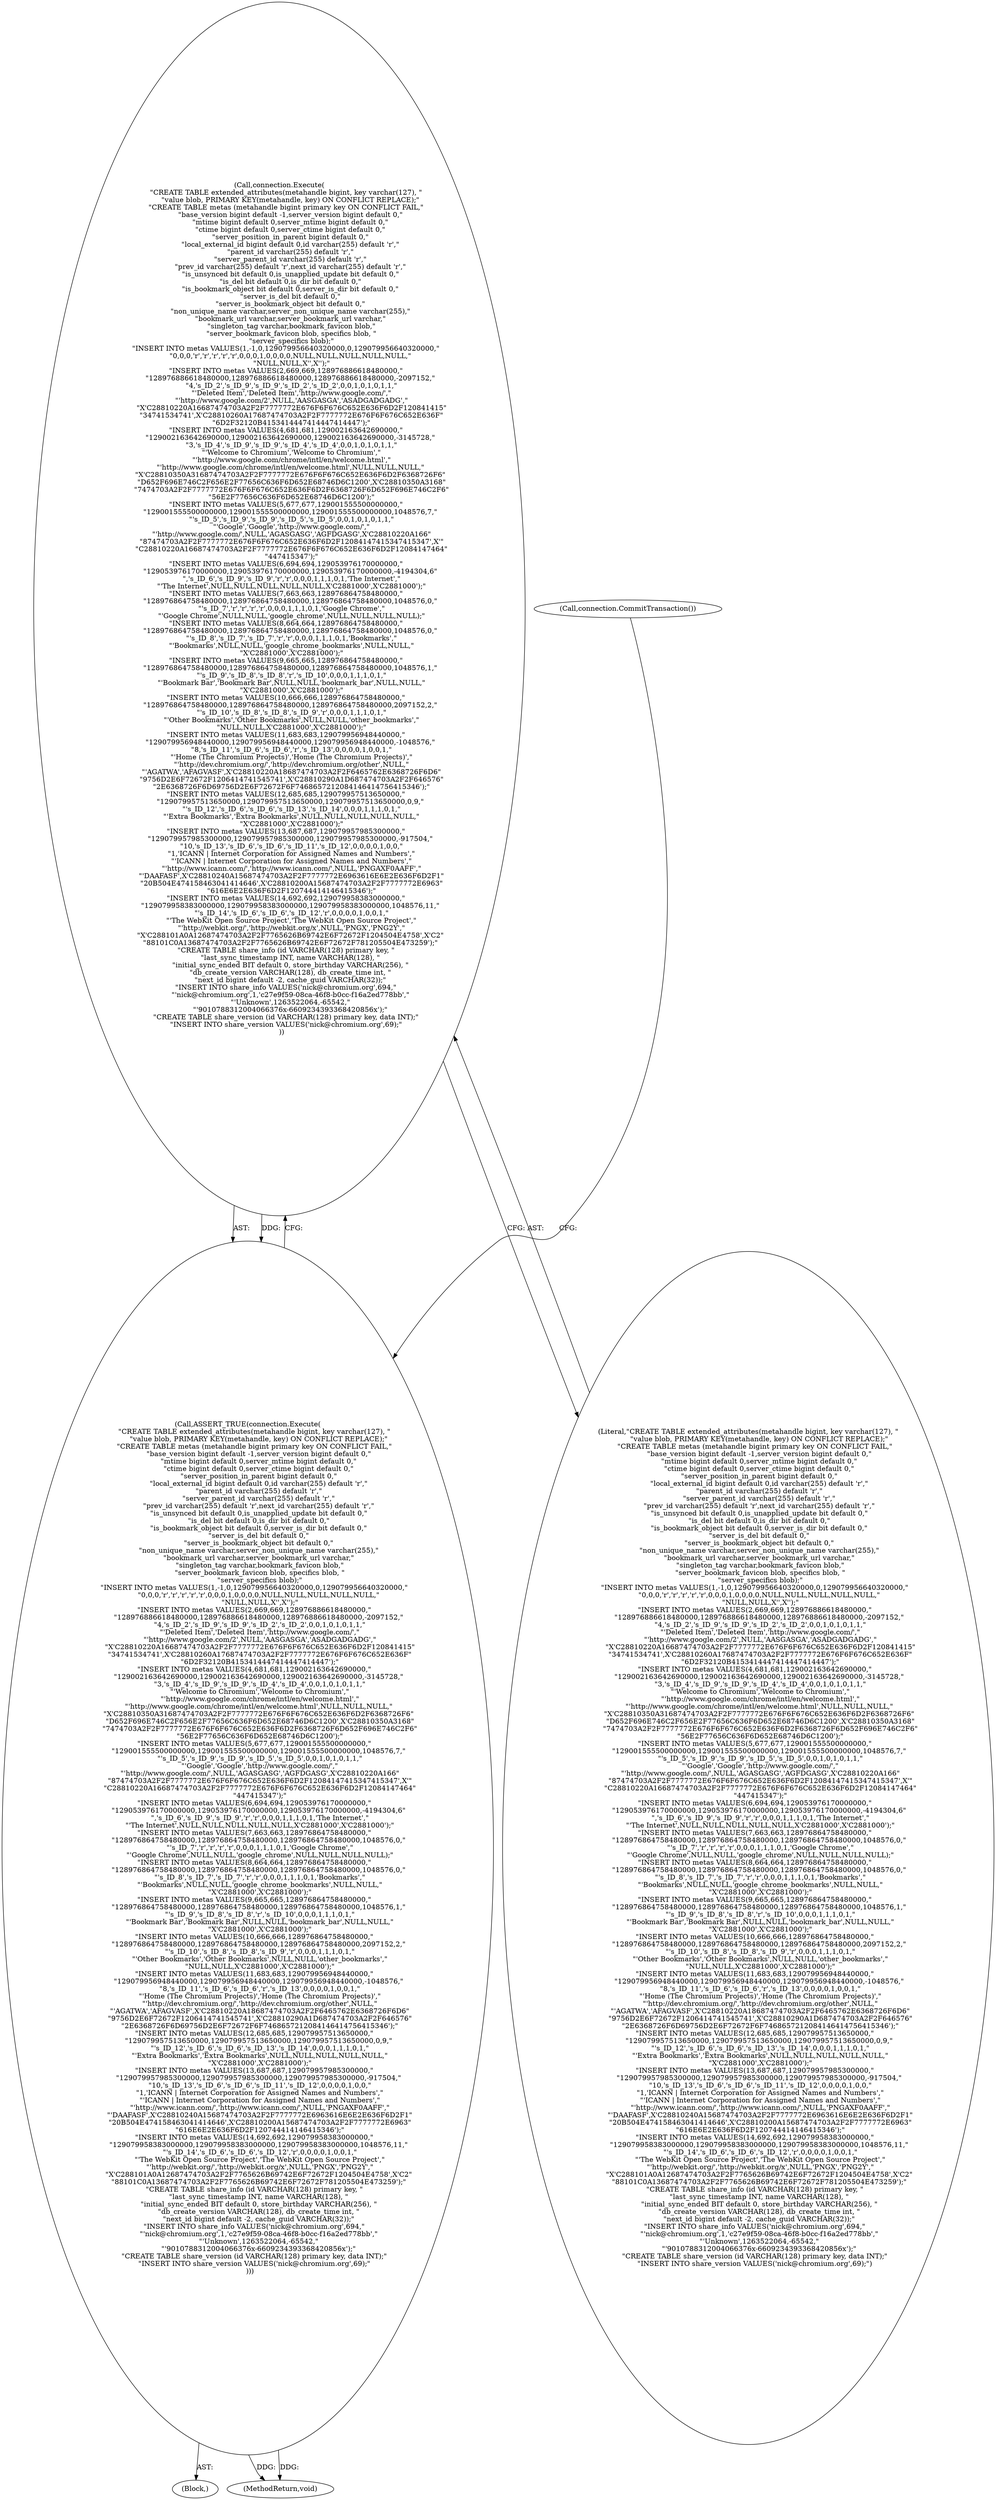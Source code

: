 digraph "0_Chrome_19190765882e272a6a2162c89acdb29110f7e3cf_32@API" {
"1000109" [label="(Call,connection.Execute(\n      \"CREATE TABLE extended_attributes(metahandle bigint, key varchar(127), \"\n          \"value blob, PRIMARY KEY(metahandle, key) ON CONFLICT REPLACE);\"\n      \"CREATE TABLE metas (metahandle bigint primary key ON CONFLICT FAIL,\"\n          \"base_version bigint default -1,server_version bigint default 0,\"\n          \"mtime bigint default 0,server_mtime bigint default 0,\"\n          \"ctime bigint default 0,server_ctime bigint default 0,\"\n          \"server_position_in_parent bigint default 0,\"\n          \"local_external_id bigint default 0,id varchar(255) default 'r',\"\n          \"parent_id varchar(255) default 'r',\"\n          \"server_parent_id varchar(255) default 'r',\"\n          \"prev_id varchar(255) default 'r',next_id varchar(255) default 'r',\"\n          \"is_unsynced bit default 0,is_unapplied_update bit default 0,\"\n          \"is_del bit default 0,is_dir bit default 0,\"\n          \"is_bookmark_object bit default 0,server_is_dir bit default 0,\"\n          \"server_is_del bit default 0,\"\n          \"server_is_bookmark_object bit default 0,\"\n          \"non_unique_name varchar,server_non_unique_name varchar(255),\"\n          \"bookmark_url varchar,server_bookmark_url varchar,\"\n           \"singleton_tag varchar,bookmark_favicon blob,\"\n           \"server_bookmark_favicon blob, specifics blob, \"\n           \"server_specifics blob);\"\n      \"INSERT INTO metas VALUES(1,-1,0,129079956640320000,0,129079956640320000,\"\n          \"0,0,0,'r','r','r','r','r',0,0,0,1,0,0,0,0,NULL,NULL,NULL,NULL,NULL,\"\n           \"NULL,NULL,X'',X'');\"\n      \"INSERT INTO metas VALUES(2,669,669,128976886618480000,\"\n          \"128976886618480000,128976886618480000,128976886618480000,-2097152,\"\n           \"4,'s_ID_2','s_ID_9','s_ID_9','s_ID_2','s_ID_2',0,0,1,0,1,0,1,1,\"\n           \"'Deleted Item','Deleted Item','http://www.google.com/',\"\n           \"'http://www.google.com/2',NULL,'AASGASGA','ASADGADGADG',\"\n           \"X'C28810220A16687474703A2F2F7777772E676F6F676C652E636F6D2F120841415\"\n           \"34741534741',X'C28810260A17687474703A2F2F7777772E676F6F676C652E636F\"\n           \"6D2F32120B4153414447414447414447');\"\n      \"INSERT INTO metas VALUES(4,681,681,129002163642690000,\"\n          \"129002163642690000,129002163642690000,129002163642690000,-3145728,\"\n           \"3,'s_ID_4','s_ID_9','s_ID_9','s_ID_4','s_ID_4',0,0,1,0,1,0,1,1,\"\n           \"'Welcome to Chromium','Welcome to Chromium',\"\n           \"'http://www.google.com/chrome/intl/en/welcome.html',\"\n          \"'http://www.google.com/chrome/intl/en/welcome.html',NULL,NULL,NULL,\"\n          \"X'C28810350A31687474703A2F2F7777772E676F6F676C652E636F6D2F6368726F6\"\n           \"D652F696E746C2F656E2F77656C636F6D652E68746D6C1200',X'C28810350A3168\"\n           \"7474703A2F2F7777772E676F6F676C652E636F6D2F6368726F6D652F696E746C2F6\"\n           \"56E2F77656C636F6D652E68746D6C1200');\"\n      \"INSERT INTO metas VALUES(5,677,677,129001555500000000,\"\n          \"129001555500000000,129001555500000000,129001555500000000,1048576,7,\"\n           \"'s_ID_5','s_ID_9','s_ID_9','s_ID_5','s_ID_5',0,0,1,0,1,0,1,1,\"\n           \"'Google','Google','http://www.google.com/',\"\n           \"'http://www.google.com/',NULL,'AGASGASG','AGFDGASG',X'C28810220A166\"\n           \"87474703A2F2F7777772E676F6F676C652E636F6D2F12084147415347415347',X'\"\n           \"C28810220A16687474703A2F2F7777772E676F6F676C652E636F6D2F12084147464\"\n           \"447415347');\"\n      \"INSERT INTO metas VALUES(6,694,694,129053976170000000,\"\n          \"129053976170000000,129053976170000000,129053976170000000,-4194304,6\"\n           \",'s_ID_6','s_ID_9','s_ID_9','r','r',0,0,0,1,1,1,0,1,'The Internet',\"\n           \"'The Internet',NULL,NULL,NULL,NULL,NULL,X'C2881000',X'C2881000');\"\n      \"INSERT INTO metas VALUES(7,663,663,128976864758480000,\"\n          \"128976864758480000,128976864758480000,128976864758480000,1048576,0,\"\n           \"'s_ID_7','r','r','r','r',0,0,0,1,1,1,0,1,'Google Chrome',\"\n           \"'Google Chrome',NULL,NULL,'google_chrome',NULL,NULL,NULL,NULL);\"\n      \"INSERT INTO metas VALUES(8,664,664,128976864758480000,\"\n          \"128976864758480000,128976864758480000,128976864758480000,1048576,0,\"\n           \"'s_ID_8','s_ID_7','s_ID_7','r','r',0,0,0,1,1,1,0,1,'Bookmarks',\"\n           \"'Bookmarks',NULL,NULL,'google_chrome_bookmarks',NULL,NULL,\"\n           \"X'C2881000',X'C2881000');\"\n      \"INSERT INTO metas VALUES(9,665,665,128976864758480000,\"\n          \"128976864758480000,128976864758480000,128976864758480000,1048576,1,\"\n           \"'s_ID_9','s_ID_8','s_ID_8','r','s_ID_10',0,0,0,1,1,1,0,1,\"\n           \"'Bookmark Bar','Bookmark Bar',NULL,NULL,'bookmark_bar',NULL,NULL,\"\n           \"X'C2881000',X'C2881000');\"\n      \"INSERT INTO metas VALUES(10,666,666,128976864758480000,\"\n          \"128976864758480000,128976864758480000,128976864758480000,2097152,2,\"\n           \"'s_ID_10','s_ID_8','s_ID_8','s_ID_9','r',0,0,0,1,1,1,0,1,\"\n           \"'Other Bookmarks','Other Bookmarks',NULL,NULL,'other_bookmarks',\"\n           \"NULL,NULL,X'C2881000',X'C2881000');\"\n      \"INSERT INTO metas VALUES(11,683,683,129079956948440000,\"\n          \"129079956948440000,129079956948440000,129079956948440000,-1048576,\"\n           \"8,'s_ID_11','s_ID_6','s_ID_6','r','s_ID_13',0,0,0,0,1,0,0,1,\"\n           \"'Home (The Chromium Projects)','Home (The Chromium Projects)',\"\n           \"'http://dev.chromium.org/','http://dev.chromium.org/other',NULL,\"\n           \"'AGATWA','AFAGVASF',X'C28810220A18687474703A2F2F6465762E6368726F6D6\"\n           \"9756D2E6F72672F1206414741545741',X'C28810290A1D687474703A2F2F646576\"\n           \"2E6368726F6D69756D2E6F72672F6F7468657212084146414756415346');\"\n      \"INSERT INTO metas VALUES(12,685,685,129079957513650000,\"\n          \"129079957513650000,129079957513650000,129079957513650000,0,9,\"\n           \"'s_ID_12','s_ID_6','s_ID_6','s_ID_13','s_ID_14',0,0,0,1,1,1,0,1,\"\n           \"'Extra Bookmarks','Extra Bookmarks',NULL,NULL,NULL,NULL,NULL,\"\n           \"X'C2881000',X'C2881000');\"\n      \"INSERT INTO metas VALUES(13,687,687,129079957985300000,\"\n          \"129079957985300000,129079957985300000,129079957985300000,-917504,\"\n           \"10,'s_ID_13','s_ID_6','s_ID_6','s_ID_11','s_ID_12',0,0,0,0,1,0,0,\"\n           \"1,'ICANN | Internet Corporation for Assigned Names and Numbers',\"\n           \"'ICANN | Internet Corporation for Assigned Names and Numbers',\"\n           \"'http://www.icann.com/','http://www.icann.com/',NULL,'PNGAXF0AAFF',\"\n           \"'DAAFASF',X'C28810240A15687474703A2F2F7777772E6963616E6E2E636F6D2F1\"\n           \"20B504E474158463041414646',X'C28810200A15687474703A2F2F7777772E6963\"\n           \"616E6E2E636F6D2F120744414146415346');\"\n      \"INSERT INTO metas VALUES(14,692,692,129079958383000000,\"\n          \"129079958383000000,129079958383000000,129079958383000000,1048576,11,\"\n           \"'s_ID_14','s_ID_6','s_ID_6','s_ID_12','r',0,0,0,0,1,0,0,1,\"\n           \"'The WebKit Open Source Project','The WebKit Open Source Project',\"\n           \"'http://webkit.org/','http://webkit.org/x',NULL,'PNGX','PNG2Y',\"\n          \"X'C288101A0A12687474703A2F2F7765626B69742E6F72672F1204504E4758',X'C2\"\n          \"88101C0A13687474703A2F2F7765626B69742E6F72672F781205504E473259');\"\n      \"CREATE TABLE share_info (id VARCHAR(128) primary key, \"\n          \"last_sync_timestamp INT, name VARCHAR(128), \"\n          \"initial_sync_ended BIT default 0, store_birthday VARCHAR(256), \"\n          \"db_create_version VARCHAR(128), db_create_time int, \"\n          \"next_id bigint default -2, cache_guid VARCHAR(32));\"\n      \"INSERT INTO share_info VALUES('nick@chromium.org',694,\"\n          \"'nick@chromium.org',1,'c27e9f59-08ca-46f8-b0cc-f16a2ed778bb',\"\n          \"'Unknown',1263522064,-65542,\"\n          \"'9010788312004066376x-6609234393368420856x');\"\n      \"CREATE TABLE share_version (id VARCHAR(128) primary key, data INT);\"\n      \"INSERT INTO share_version VALUES('nick@chromium.org',69);\"\n  ))"];
"1000108" [label="(Call,ASSERT_TRUE(connection.Execute(\n      \"CREATE TABLE extended_attributes(metahandle bigint, key varchar(127), \"\n          \"value blob, PRIMARY KEY(metahandle, key) ON CONFLICT REPLACE);\"\n      \"CREATE TABLE metas (metahandle bigint primary key ON CONFLICT FAIL,\"\n          \"base_version bigint default -1,server_version bigint default 0,\"\n          \"mtime bigint default 0,server_mtime bigint default 0,\"\n          \"ctime bigint default 0,server_ctime bigint default 0,\"\n          \"server_position_in_parent bigint default 0,\"\n          \"local_external_id bigint default 0,id varchar(255) default 'r',\"\n          \"parent_id varchar(255) default 'r',\"\n          \"server_parent_id varchar(255) default 'r',\"\n          \"prev_id varchar(255) default 'r',next_id varchar(255) default 'r',\"\n          \"is_unsynced bit default 0,is_unapplied_update bit default 0,\"\n          \"is_del bit default 0,is_dir bit default 0,\"\n          \"is_bookmark_object bit default 0,server_is_dir bit default 0,\"\n          \"server_is_del bit default 0,\"\n          \"server_is_bookmark_object bit default 0,\"\n          \"non_unique_name varchar,server_non_unique_name varchar(255),\"\n          \"bookmark_url varchar,server_bookmark_url varchar,\"\n           \"singleton_tag varchar,bookmark_favicon blob,\"\n           \"server_bookmark_favicon blob, specifics blob, \"\n           \"server_specifics blob);\"\n      \"INSERT INTO metas VALUES(1,-1,0,129079956640320000,0,129079956640320000,\"\n          \"0,0,0,'r','r','r','r','r',0,0,0,1,0,0,0,0,NULL,NULL,NULL,NULL,NULL,\"\n           \"NULL,NULL,X'',X'');\"\n      \"INSERT INTO metas VALUES(2,669,669,128976886618480000,\"\n          \"128976886618480000,128976886618480000,128976886618480000,-2097152,\"\n           \"4,'s_ID_2','s_ID_9','s_ID_9','s_ID_2','s_ID_2',0,0,1,0,1,0,1,1,\"\n           \"'Deleted Item','Deleted Item','http://www.google.com/',\"\n           \"'http://www.google.com/2',NULL,'AASGASGA','ASADGADGADG',\"\n           \"X'C28810220A16687474703A2F2F7777772E676F6F676C652E636F6D2F120841415\"\n           \"34741534741',X'C28810260A17687474703A2F2F7777772E676F6F676C652E636F\"\n           \"6D2F32120B4153414447414447414447');\"\n      \"INSERT INTO metas VALUES(4,681,681,129002163642690000,\"\n          \"129002163642690000,129002163642690000,129002163642690000,-3145728,\"\n           \"3,'s_ID_4','s_ID_9','s_ID_9','s_ID_4','s_ID_4',0,0,1,0,1,0,1,1,\"\n           \"'Welcome to Chromium','Welcome to Chromium',\"\n           \"'http://www.google.com/chrome/intl/en/welcome.html',\"\n          \"'http://www.google.com/chrome/intl/en/welcome.html',NULL,NULL,NULL,\"\n          \"X'C28810350A31687474703A2F2F7777772E676F6F676C652E636F6D2F6368726F6\"\n           \"D652F696E746C2F656E2F77656C636F6D652E68746D6C1200',X'C28810350A3168\"\n           \"7474703A2F2F7777772E676F6F676C652E636F6D2F6368726F6D652F696E746C2F6\"\n           \"56E2F77656C636F6D652E68746D6C1200');\"\n      \"INSERT INTO metas VALUES(5,677,677,129001555500000000,\"\n          \"129001555500000000,129001555500000000,129001555500000000,1048576,7,\"\n           \"'s_ID_5','s_ID_9','s_ID_9','s_ID_5','s_ID_5',0,0,1,0,1,0,1,1,\"\n           \"'Google','Google','http://www.google.com/',\"\n           \"'http://www.google.com/',NULL,'AGASGASG','AGFDGASG',X'C28810220A166\"\n           \"87474703A2F2F7777772E676F6F676C652E636F6D2F12084147415347415347',X'\"\n           \"C28810220A16687474703A2F2F7777772E676F6F676C652E636F6D2F12084147464\"\n           \"447415347');\"\n      \"INSERT INTO metas VALUES(6,694,694,129053976170000000,\"\n          \"129053976170000000,129053976170000000,129053976170000000,-4194304,6\"\n           \",'s_ID_6','s_ID_9','s_ID_9','r','r',0,0,0,1,1,1,0,1,'The Internet',\"\n           \"'The Internet',NULL,NULL,NULL,NULL,NULL,X'C2881000',X'C2881000');\"\n      \"INSERT INTO metas VALUES(7,663,663,128976864758480000,\"\n          \"128976864758480000,128976864758480000,128976864758480000,1048576,0,\"\n           \"'s_ID_7','r','r','r','r',0,0,0,1,1,1,0,1,'Google Chrome',\"\n           \"'Google Chrome',NULL,NULL,'google_chrome',NULL,NULL,NULL,NULL);\"\n      \"INSERT INTO metas VALUES(8,664,664,128976864758480000,\"\n          \"128976864758480000,128976864758480000,128976864758480000,1048576,0,\"\n           \"'s_ID_8','s_ID_7','s_ID_7','r','r',0,0,0,1,1,1,0,1,'Bookmarks',\"\n           \"'Bookmarks',NULL,NULL,'google_chrome_bookmarks',NULL,NULL,\"\n           \"X'C2881000',X'C2881000');\"\n      \"INSERT INTO metas VALUES(9,665,665,128976864758480000,\"\n          \"128976864758480000,128976864758480000,128976864758480000,1048576,1,\"\n           \"'s_ID_9','s_ID_8','s_ID_8','r','s_ID_10',0,0,0,1,1,1,0,1,\"\n           \"'Bookmark Bar','Bookmark Bar',NULL,NULL,'bookmark_bar',NULL,NULL,\"\n           \"X'C2881000',X'C2881000');\"\n      \"INSERT INTO metas VALUES(10,666,666,128976864758480000,\"\n          \"128976864758480000,128976864758480000,128976864758480000,2097152,2,\"\n           \"'s_ID_10','s_ID_8','s_ID_8','s_ID_9','r',0,0,0,1,1,1,0,1,\"\n           \"'Other Bookmarks','Other Bookmarks',NULL,NULL,'other_bookmarks',\"\n           \"NULL,NULL,X'C2881000',X'C2881000');\"\n      \"INSERT INTO metas VALUES(11,683,683,129079956948440000,\"\n          \"129079956948440000,129079956948440000,129079956948440000,-1048576,\"\n           \"8,'s_ID_11','s_ID_6','s_ID_6','r','s_ID_13',0,0,0,0,1,0,0,1,\"\n           \"'Home (The Chromium Projects)','Home (The Chromium Projects)',\"\n           \"'http://dev.chromium.org/','http://dev.chromium.org/other',NULL,\"\n           \"'AGATWA','AFAGVASF',X'C28810220A18687474703A2F2F6465762E6368726F6D6\"\n           \"9756D2E6F72672F1206414741545741',X'C28810290A1D687474703A2F2F646576\"\n           \"2E6368726F6D69756D2E6F72672F6F7468657212084146414756415346');\"\n      \"INSERT INTO metas VALUES(12,685,685,129079957513650000,\"\n          \"129079957513650000,129079957513650000,129079957513650000,0,9,\"\n           \"'s_ID_12','s_ID_6','s_ID_6','s_ID_13','s_ID_14',0,0,0,1,1,1,0,1,\"\n           \"'Extra Bookmarks','Extra Bookmarks',NULL,NULL,NULL,NULL,NULL,\"\n           \"X'C2881000',X'C2881000');\"\n      \"INSERT INTO metas VALUES(13,687,687,129079957985300000,\"\n          \"129079957985300000,129079957985300000,129079957985300000,-917504,\"\n           \"10,'s_ID_13','s_ID_6','s_ID_6','s_ID_11','s_ID_12',0,0,0,0,1,0,0,\"\n           \"1,'ICANN | Internet Corporation for Assigned Names and Numbers',\"\n           \"'ICANN | Internet Corporation for Assigned Names and Numbers',\"\n           \"'http://www.icann.com/','http://www.icann.com/',NULL,'PNGAXF0AAFF',\"\n           \"'DAAFASF',X'C28810240A15687474703A2F2F7777772E6963616E6E2E636F6D2F1\"\n           \"20B504E474158463041414646',X'C28810200A15687474703A2F2F7777772E6963\"\n           \"616E6E2E636F6D2F120744414146415346');\"\n      \"INSERT INTO metas VALUES(14,692,692,129079958383000000,\"\n          \"129079958383000000,129079958383000000,129079958383000000,1048576,11,\"\n           \"'s_ID_14','s_ID_6','s_ID_6','s_ID_12','r',0,0,0,0,1,0,0,1,\"\n           \"'The WebKit Open Source Project','The WebKit Open Source Project',\"\n           \"'http://webkit.org/','http://webkit.org/x',NULL,'PNGX','PNG2Y',\"\n          \"X'C288101A0A12687474703A2F2F7765626B69742E6F72672F1204504E4758',X'C2\"\n          \"88101C0A13687474703A2F2F7765626B69742E6F72672F781205504E473259');\"\n      \"CREATE TABLE share_info (id VARCHAR(128) primary key, \"\n          \"last_sync_timestamp INT, name VARCHAR(128), \"\n          \"initial_sync_ended BIT default 0, store_birthday VARCHAR(256), \"\n          \"db_create_version VARCHAR(128), db_create_time int, \"\n          \"next_id bigint default -2, cache_guid VARCHAR(32));\"\n      \"INSERT INTO share_info VALUES('nick@chromium.org',694,\"\n          \"'nick@chromium.org',1,'c27e9f59-08ca-46f8-b0cc-f16a2ed778bb',\"\n          \"'Unknown',1263522064,-65542,\"\n          \"'9010788312004066376x-6609234393368420856x');\"\n      \"CREATE TABLE share_version (id VARCHAR(128) primary key, data INT);\"\n      \"INSERT INTO share_version VALUES('nick@chromium.org',69);\"\n  )))"];
"1000108" [label="(Call,ASSERT_TRUE(connection.Execute(\n      \"CREATE TABLE extended_attributes(metahandle bigint, key varchar(127), \"\n          \"value blob, PRIMARY KEY(metahandle, key) ON CONFLICT REPLACE);\"\n      \"CREATE TABLE metas (metahandle bigint primary key ON CONFLICT FAIL,\"\n          \"base_version bigint default -1,server_version bigint default 0,\"\n          \"mtime bigint default 0,server_mtime bigint default 0,\"\n          \"ctime bigint default 0,server_ctime bigint default 0,\"\n          \"server_position_in_parent bigint default 0,\"\n          \"local_external_id bigint default 0,id varchar(255) default 'r',\"\n          \"parent_id varchar(255) default 'r',\"\n          \"server_parent_id varchar(255) default 'r',\"\n          \"prev_id varchar(255) default 'r',next_id varchar(255) default 'r',\"\n          \"is_unsynced bit default 0,is_unapplied_update bit default 0,\"\n          \"is_del bit default 0,is_dir bit default 0,\"\n          \"is_bookmark_object bit default 0,server_is_dir bit default 0,\"\n          \"server_is_del bit default 0,\"\n          \"server_is_bookmark_object bit default 0,\"\n          \"non_unique_name varchar,server_non_unique_name varchar(255),\"\n          \"bookmark_url varchar,server_bookmark_url varchar,\"\n           \"singleton_tag varchar,bookmark_favicon blob,\"\n           \"server_bookmark_favicon blob, specifics blob, \"\n           \"server_specifics blob);\"\n      \"INSERT INTO metas VALUES(1,-1,0,129079956640320000,0,129079956640320000,\"\n          \"0,0,0,'r','r','r','r','r',0,0,0,1,0,0,0,0,NULL,NULL,NULL,NULL,NULL,\"\n           \"NULL,NULL,X'',X'');\"\n      \"INSERT INTO metas VALUES(2,669,669,128976886618480000,\"\n          \"128976886618480000,128976886618480000,128976886618480000,-2097152,\"\n           \"4,'s_ID_2','s_ID_9','s_ID_9','s_ID_2','s_ID_2',0,0,1,0,1,0,1,1,\"\n           \"'Deleted Item','Deleted Item','http://www.google.com/',\"\n           \"'http://www.google.com/2',NULL,'AASGASGA','ASADGADGADG',\"\n           \"X'C28810220A16687474703A2F2F7777772E676F6F676C652E636F6D2F120841415\"\n           \"34741534741',X'C28810260A17687474703A2F2F7777772E676F6F676C652E636F\"\n           \"6D2F32120B4153414447414447414447');\"\n      \"INSERT INTO metas VALUES(4,681,681,129002163642690000,\"\n          \"129002163642690000,129002163642690000,129002163642690000,-3145728,\"\n           \"3,'s_ID_4','s_ID_9','s_ID_9','s_ID_4','s_ID_4',0,0,1,0,1,0,1,1,\"\n           \"'Welcome to Chromium','Welcome to Chromium',\"\n           \"'http://www.google.com/chrome/intl/en/welcome.html',\"\n          \"'http://www.google.com/chrome/intl/en/welcome.html',NULL,NULL,NULL,\"\n          \"X'C28810350A31687474703A2F2F7777772E676F6F676C652E636F6D2F6368726F6\"\n           \"D652F696E746C2F656E2F77656C636F6D652E68746D6C1200',X'C28810350A3168\"\n           \"7474703A2F2F7777772E676F6F676C652E636F6D2F6368726F6D652F696E746C2F6\"\n           \"56E2F77656C636F6D652E68746D6C1200');\"\n      \"INSERT INTO metas VALUES(5,677,677,129001555500000000,\"\n          \"129001555500000000,129001555500000000,129001555500000000,1048576,7,\"\n           \"'s_ID_5','s_ID_9','s_ID_9','s_ID_5','s_ID_5',0,0,1,0,1,0,1,1,\"\n           \"'Google','Google','http://www.google.com/',\"\n           \"'http://www.google.com/',NULL,'AGASGASG','AGFDGASG',X'C28810220A166\"\n           \"87474703A2F2F7777772E676F6F676C652E636F6D2F12084147415347415347',X'\"\n           \"C28810220A16687474703A2F2F7777772E676F6F676C652E636F6D2F12084147464\"\n           \"447415347');\"\n      \"INSERT INTO metas VALUES(6,694,694,129053976170000000,\"\n          \"129053976170000000,129053976170000000,129053976170000000,-4194304,6\"\n           \",'s_ID_6','s_ID_9','s_ID_9','r','r',0,0,0,1,1,1,0,1,'The Internet',\"\n           \"'The Internet',NULL,NULL,NULL,NULL,NULL,X'C2881000',X'C2881000');\"\n      \"INSERT INTO metas VALUES(7,663,663,128976864758480000,\"\n          \"128976864758480000,128976864758480000,128976864758480000,1048576,0,\"\n           \"'s_ID_7','r','r','r','r',0,0,0,1,1,1,0,1,'Google Chrome',\"\n           \"'Google Chrome',NULL,NULL,'google_chrome',NULL,NULL,NULL,NULL);\"\n      \"INSERT INTO metas VALUES(8,664,664,128976864758480000,\"\n          \"128976864758480000,128976864758480000,128976864758480000,1048576,0,\"\n           \"'s_ID_8','s_ID_7','s_ID_7','r','r',0,0,0,1,1,1,0,1,'Bookmarks',\"\n           \"'Bookmarks',NULL,NULL,'google_chrome_bookmarks',NULL,NULL,\"\n           \"X'C2881000',X'C2881000');\"\n      \"INSERT INTO metas VALUES(9,665,665,128976864758480000,\"\n          \"128976864758480000,128976864758480000,128976864758480000,1048576,1,\"\n           \"'s_ID_9','s_ID_8','s_ID_8','r','s_ID_10',0,0,0,1,1,1,0,1,\"\n           \"'Bookmark Bar','Bookmark Bar',NULL,NULL,'bookmark_bar',NULL,NULL,\"\n           \"X'C2881000',X'C2881000');\"\n      \"INSERT INTO metas VALUES(10,666,666,128976864758480000,\"\n          \"128976864758480000,128976864758480000,128976864758480000,2097152,2,\"\n           \"'s_ID_10','s_ID_8','s_ID_8','s_ID_9','r',0,0,0,1,1,1,0,1,\"\n           \"'Other Bookmarks','Other Bookmarks',NULL,NULL,'other_bookmarks',\"\n           \"NULL,NULL,X'C2881000',X'C2881000');\"\n      \"INSERT INTO metas VALUES(11,683,683,129079956948440000,\"\n          \"129079956948440000,129079956948440000,129079956948440000,-1048576,\"\n           \"8,'s_ID_11','s_ID_6','s_ID_6','r','s_ID_13',0,0,0,0,1,0,0,1,\"\n           \"'Home (The Chromium Projects)','Home (The Chromium Projects)',\"\n           \"'http://dev.chromium.org/','http://dev.chromium.org/other',NULL,\"\n           \"'AGATWA','AFAGVASF',X'C28810220A18687474703A2F2F6465762E6368726F6D6\"\n           \"9756D2E6F72672F1206414741545741',X'C28810290A1D687474703A2F2F646576\"\n           \"2E6368726F6D69756D2E6F72672F6F7468657212084146414756415346');\"\n      \"INSERT INTO metas VALUES(12,685,685,129079957513650000,\"\n          \"129079957513650000,129079957513650000,129079957513650000,0,9,\"\n           \"'s_ID_12','s_ID_6','s_ID_6','s_ID_13','s_ID_14',0,0,0,1,1,1,0,1,\"\n           \"'Extra Bookmarks','Extra Bookmarks',NULL,NULL,NULL,NULL,NULL,\"\n           \"X'C2881000',X'C2881000');\"\n      \"INSERT INTO metas VALUES(13,687,687,129079957985300000,\"\n          \"129079957985300000,129079957985300000,129079957985300000,-917504,\"\n           \"10,'s_ID_13','s_ID_6','s_ID_6','s_ID_11','s_ID_12',0,0,0,0,1,0,0,\"\n           \"1,'ICANN | Internet Corporation for Assigned Names and Numbers',\"\n           \"'ICANN | Internet Corporation for Assigned Names and Numbers',\"\n           \"'http://www.icann.com/','http://www.icann.com/',NULL,'PNGAXF0AAFF',\"\n           \"'DAAFASF',X'C28810240A15687474703A2F2F7777772E6963616E6E2E636F6D2F1\"\n           \"20B504E474158463041414646',X'C28810200A15687474703A2F2F7777772E6963\"\n           \"616E6E2E636F6D2F120744414146415346');\"\n      \"INSERT INTO metas VALUES(14,692,692,129079958383000000,\"\n          \"129079958383000000,129079958383000000,129079958383000000,1048576,11,\"\n           \"'s_ID_14','s_ID_6','s_ID_6','s_ID_12','r',0,0,0,0,1,0,0,1,\"\n           \"'The WebKit Open Source Project','The WebKit Open Source Project',\"\n           \"'http://webkit.org/','http://webkit.org/x',NULL,'PNGX','PNG2Y',\"\n          \"X'C288101A0A12687474703A2F2F7765626B69742E6F72672F1204504E4758',X'C2\"\n          \"88101C0A13687474703A2F2F7765626B69742E6F72672F781205504E473259');\"\n      \"CREATE TABLE share_info (id VARCHAR(128) primary key, \"\n          \"last_sync_timestamp INT, name VARCHAR(128), \"\n          \"initial_sync_ended BIT default 0, store_birthday VARCHAR(256), \"\n          \"db_create_version VARCHAR(128), db_create_time int, \"\n          \"next_id bigint default -2, cache_guid VARCHAR(32));\"\n      \"INSERT INTO share_info VALUES('nick@chromium.org',694,\"\n          \"'nick@chromium.org',1,'c27e9f59-08ca-46f8-b0cc-f16a2ed778bb',\"\n          \"'Unknown',1263522064,-65542,\"\n          \"'9010788312004066376x-6609234393368420856x');\"\n      \"CREATE TABLE share_version (id VARCHAR(128) primary key, data INT);\"\n      \"INSERT INTO share_version VALUES('nick@chromium.org',69);\"\n  )))"];
"1000112" [label="(Call,connection.CommitTransaction())"];
"1000101" [label="(Block,)"];
"1000110" [label="(Literal,\"CREATE TABLE extended_attributes(metahandle bigint, key varchar(127), \"\n          \"value blob, PRIMARY KEY(metahandle, key) ON CONFLICT REPLACE);\"\n      \"CREATE TABLE metas (metahandle bigint primary key ON CONFLICT FAIL,\"\n          \"base_version bigint default -1,server_version bigint default 0,\"\n          \"mtime bigint default 0,server_mtime bigint default 0,\"\n          \"ctime bigint default 0,server_ctime bigint default 0,\"\n          \"server_position_in_parent bigint default 0,\"\n          \"local_external_id bigint default 0,id varchar(255) default 'r',\"\n          \"parent_id varchar(255) default 'r',\"\n          \"server_parent_id varchar(255) default 'r',\"\n          \"prev_id varchar(255) default 'r',next_id varchar(255) default 'r',\"\n          \"is_unsynced bit default 0,is_unapplied_update bit default 0,\"\n          \"is_del bit default 0,is_dir bit default 0,\"\n          \"is_bookmark_object bit default 0,server_is_dir bit default 0,\"\n          \"server_is_del bit default 0,\"\n          \"server_is_bookmark_object bit default 0,\"\n          \"non_unique_name varchar,server_non_unique_name varchar(255),\"\n          \"bookmark_url varchar,server_bookmark_url varchar,\"\n           \"singleton_tag varchar,bookmark_favicon blob,\"\n           \"server_bookmark_favicon blob, specifics blob, \"\n           \"server_specifics blob);\"\n      \"INSERT INTO metas VALUES(1,-1,0,129079956640320000,0,129079956640320000,\"\n          \"0,0,0,'r','r','r','r','r',0,0,0,1,0,0,0,0,NULL,NULL,NULL,NULL,NULL,\"\n           \"NULL,NULL,X'',X'');\"\n      \"INSERT INTO metas VALUES(2,669,669,128976886618480000,\"\n          \"128976886618480000,128976886618480000,128976886618480000,-2097152,\"\n           \"4,'s_ID_2','s_ID_9','s_ID_9','s_ID_2','s_ID_2',0,0,1,0,1,0,1,1,\"\n           \"'Deleted Item','Deleted Item','http://www.google.com/',\"\n           \"'http://www.google.com/2',NULL,'AASGASGA','ASADGADGADG',\"\n           \"X'C28810220A16687474703A2F2F7777772E676F6F676C652E636F6D2F120841415\"\n           \"34741534741',X'C28810260A17687474703A2F2F7777772E676F6F676C652E636F\"\n           \"6D2F32120B4153414447414447414447');\"\n      \"INSERT INTO metas VALUES(4,681,681,129002163642690000,\"\n          \"129002163642690000,129002163642690000,129002163642690000,-3145728,\"\n           \"3,'s_ID_4','s_ID_9','s_ID_9','s_ID_4','s_ID_4',0,0,1,0,1,0,1,1,\"\n           \"'Welcome to Chromium','Welcome to Chromium',\"\n           \"'http://www.google.com/chrome/intl/en/welcome.html',\"\n          \"'http://www.google.com/chrome/intl/en/welcome.html',NULL,NULL,NULL,\"\n          \"X'C28810350A31687474703A2F2F7777772E676F6F676C652E636F6D2F6368726F6\"\n           \"D652F696E746C2F656E2F77656C636F6D652E68746D6C1200',X'C28810350A3168\"\n           \"7474703A2F2F7777772E676F6F676C652E636F6D2F6368726F6D652F696E746C2F6\"\n           \"56E2F77656C636F6D652E68746D6C1200');\"\n      \"INSERT INTO metas VALUES(5,677,677,129001555500000000,\"\n          \"129001555500000000,129001555500000000,129001555500000000,1048576,7,\"\n           \"'s_ID_5','s_ID_9','s_ID_9','s_ID_5','s_ID_5',0,0,1,0,1,0,1,1,\"\n           \"'Google','Google','http://www.google.com/',\"\n           \"'http://www.google.com/',NULL,'AGASGASG','AGFDGASG',X'C28810220A166\"\n           \"87474703A2F2F7777772E676F6F676C652E636F6D2F12084147415347415347',X'\"\n           \"C28810220A16687474703A2F2F7777772E676F6F676C652E636F6D2F12084147464\"\n           \"447415347');\"\n      \"INSERT INTO metas VALUES(6,694,694,129053976170000000,\"\n          \"129053976170000000,129053976170000000,129053976170000000,-4194304,6\"\n           \",'s_ID_6','s_ID_9','s_ID_9','r','r',0,0,0,1,1,1,0,1,'The Internet',\"\n           \"'The Internet',NULL,NULL,NULL,NULL,NULL,X'C2881000',X'C2881000');\"\n      \"INSERT INTO metas VALUES(7,663,663,128976864758480000,\"\n          \"128976864758480000,128976864758480000,128976864758480000,1048576,0,\"\n           \"'s_ID_7','r','r','r','r',0,0,0,1,1,1,0,1,'Google Chrome',\"\n           \"'Google Chrome',NULL,NULL,'google_chrome',NULL,NULL,NULL,NULL);\"\n      \"INSERT INTO metas VALUES(8,664,664,128976864758480000,\"\n          \"128976864758480000,128976864758480000,128976864758480000,1048576,0,\"\n           \"'s_ID_8','s_ID_7','s_ID_7','r','r',0,0,0,1,1,1,0,1,'Bookmarks',\"\n           \"'Bookmarks',NULL,NULL,'google_chrome_bookmarks',NULL,NULL,\"\n           \"X'C2881000',X'C2881000');\"\n      \"INSERT INTO metas VALUES(9,665,665,128976864758480000,\"\n          \"128976864758480000,128976864758480000,128976864758480000,1048576,1,\"\n           \"'s_ID_9','s_ID_8','s_ID_8','r','s_ID_10',0,0,0,1,1,1,0,1,\"\n           \"'Bookmark Bar','Bookmark Bar',NULL,NULL,'bookmark_bar',NULL,NULL,\"\n           \"X'C2881000',X'C2881000');\"\n      \"INSERT INTO metas VALUES(10,666,666,128976864758480000,\"\n          \"128976864758480000,128976864758480000,128976864758480000,2097152,2,\"\n           \"'s_ID_10','s_ID_8','s_ID_8','s_ID_9','r',0,0,0,1,1,1,0,1,\"\n           \"'Other Bookmarks','Other Bookmarks',NULL,NULL,'other_bookmarks',\"\n           \"NULL,NULL,X'C2881000',X'C2881000');\"\n      \"INSERT INTO metas VALUES(11,683,683,129079956948440000,\"\n          \"129079956948440000,129079956948440000,129079956948440000,-1048576,\"\n           \"8,'s_ID_11','s_ID_6','s_ID_6','r','s_ID_13',0,0,0,0,1,0,0,1,\"\n           \"'Home (The Chromium Projects)','Home (The Chromium Projects)',\"\n           \"'http://dev.chromium.org/','http://dev.chromium.org/other',NULL,\"\n           \"'AGATWA','AFAGVASF',X'C28810220A18687474703A2F2F6465762E6368726F6D6\"\n           \"9756D2E6F72672F1206414741545741',X'C28810290A1D687474703A2F2F646576\"\n           \"2E6368726F6D69756D2E6F72672F6F7468657212084146414756415346');\"\n      \"INSERT INTO metas VALUES(12,685,685,129079957513650000,\"\n          \"129079957513650000,129079957513650000,129079957513650000,0,9,\"\n           \"'s_ID_12','s_ID_6','s_ID_6','s_ID_13','s_ID_14',0,0,0,1,1,1,0,1,\"\n           \"'Extra Bookmarks','Extra Bookmarks',NULL,NULL,NULL,NULL,NULL,\"\n           \"X'C2881000',X'C2881000');\"\n      \"INSERT INTO metas VALUES(13,687,687,129079957985300000,\"\n          \"129079957985300000,129079957985300000,129079957985300000,-917504,\"\n           \"10,'s_ID_13','s_ID_6','s_ID_6','s_ID_11','s_ID_12',0,0,0,0,1,0,0,\"\n           \"1,'ICANN | Internet Corporation for Assigned Names and Numbers',\"\n           \"'ICANN | Internet Corporation for Assigned Names and Numbers',\"\n           \"'http://www.icann.com/','http://www.icann.com/',NULL,'PNGAXF0AAFF',\"\n           \"'DAAFASF',X'C28810240A15687474703A2F2F7777772E6963616E6E2E636F6D2F1\"\n           \"20B504E474158463041414646',X'C28810200A15687474703A2F2F7777772E6963\"\n           \"616E6E2E636F6D2F120744414146415346');\"\n      \"INSERT INTO metas VALUES(14,692,692,129079958383000000,\"\n          \"129079958383000000,129079958383000000,129079958383000000,1048576,11,\"\n           \"'s_ID_14','s_ID_6','s_ID_6','s_ID_12','r',0,0,0,0,1,0,0,1,\"\n           \"'The WebKit Open Source Project','The WebKit Open Source Project',\"\n           \"'http://webkit.org/','http://webkit.org/x',NULL,'PNGX','PNG2Y',\"\n          \"X'C288101A0A12687474703A2F2F7765626B69742E6F72672F1204504E4758',X'C2\"\n          \"88101C0A13687474703A2F2F7765626B69742E6F72672F781205504E473259');\"\n      \"CREATE TABLE share_info (id VARCHAR(128) primary key, \"\n          \"last_sync_timestamp INT, name VARCHAR(128), \"\n          \"initial_sync_ended BIT default 0, store_birthday VARCHAR(256), \"\n          \"db_create_version VARCHAR(128), db_create_time int, \"\n          \"next_id bigint default -2, cache_guid VARCHAR(32));\"\n      \"INSERT INTO share_info VALUES('nick@chromium.org',694,\"\n          \"'nick@chromium.org',1,'c27e9f59-08ca-46f8-b0cc-f16a2ed778bb',\"\n          \"'Unknown',1263522064,-65542,\"\n          \"'9010788312004066376x-6609234393368420856x');\"\n      \"CREATE TABLE share_version (id VARCHAR(128) primary key, data INT);\"\n      \"INSERT INTO share_version VALUES('nick@chromium.org',69);\")"];
"1000109" [label="(Call,connection.Execute(\n      \"CREATE TABLE extended_attributes(metahandle bigint, key varchar(127), \"\n          \"value blob, PRIMARY KEY(metahandle, key) ON CONFLICT REPLACE);\"\n      \"CREATE TABLE metas (metahandle bigint primary key ON CONFLICT FAIL,\"\n          \"base_version bigint default -1,server_version bigint default 0,\"\n          \"mtime bigint default 0,server_mtime bigint default 0,\"\n          \"ctime bigint default 0,server_ctime bigint default 0,\"\n          \"server_position_in_parent bigint default 0,\"\n          \"local_external_id bigint default 0,id varchar(255) default 'r',\"\n          \"parent_id varchar(255) default 'r',\"\n          \"server_parent_id varchar(255) default 'r',\"\n          \"prev_id varchar(255) default 'r',next_id varchar(255) default 'r',\"\n          \"is_unsynced bit default 0,is_unapplied_update bit default 0,\"\n          \"is_del bit default 0,is_dir bit default 0,\"\n          \"is_bookmark_object bit default 0,server_is_dir bit default 0,\"\n          \"server_is_del bit default 0,\"\n          \"server_is_bookmark_object bit default 0,\"\n          \"non_unique_name varchar,server_non_unique_name varchar(255),\"\n          \"bookmark_url varchar,server_bookmark_url varchar,\"\n           \"singleton_tag varchar,bookmark_favicon blob,\"\n           \"server_bookmark_favicon blob, specifics blob, \"\n           \"server_specifics blob);\"\n      \"INSERT INTO metas VALUES(1,-1,0,129079956640320000,0,129079956640320000,\"\n          \"0,0,0,'r','r','r','r','r',0,0,0,1,0,0,0,0,NULL,NULL,NULL,NULL,NULL,\"\n           \"NULL,NULL,X'',X'');\"\n      \"INSERT INTO metas VALUES(2,669,669,128976886618480000,\"\n          \"128976886618480000,128976886618480000,128976886618480000,-2097152,\"\n           \"4,'s_ID_2','s_ID_9','s_ID_9','s_ID_2','s_ID_2',0,0,1,0,1,0,1,1,\"\n           \"'Deleted Item','Deleted Item','http://www.google.com/',\"\n           \"'http://www.google.com/2',NULL,'AASGASGA','ASADGADGADG',\"\n           \"X'C28810220A16687474703A2F2F7777772E676F6F676C652E636F6D2F120841415\"\n           \"34741534741',X'C28810260A17687474703A2F2F7777772E676F6F676C652E636F\"\n           \"6D2F32120B4153414447414447414447');\"\n      \"INSERT INTO metas VALUES(4,681,681,129002163642690000,\"\n          \"129002163642690000,129002163642690000,129002163642690000,-3145728,\"\n           \"3,'s_ID_4','s_ID_9','s_ID_9','s_ID_4','s_ID_4',0,0,1,0,1,0,1,1,\"\n           \"'Welcome to Chromium','Welcome to Chromium',\"\n           \"'http://www.google.com/chrome/intl/en/welcome.html',\"\n          \"'http://www.google.com/chrome/intl/en/welcome.html',NULL,NULL,NULL,\"\n          \"X'C28810350A31687474703A2F2F7777772E676F6F676C652E636F6D2F6368726F6\"\n           \"D652F696E746C2F656E2F77656C636F6D652E68746D6C1200',X'C28810350A3168\"\n           \"7474703A2F2F7777772E676F6F676C652E636F6D2F6368726F6D652F696E746C2F6\"\n           \"56E2F77656C636F6D652E68746D6C1200');\"\n      \"INSERT INTO metas VALUES(5,677,677,129001555500000000,\"\n          \"129001555500000000,129001555500000000,129001555500000000,1048576,7,\"\n           \"'s_ID_5','s_ID_9','s_ID_9','s_ID_5','s_ID_5',0,0,1,0,1,0,1,1,\"\n           \"'Google','Google','http://www.google.com/',\"\n           \"'http://www.google.com/',NULL,'AGASGASG','AGFDGASG',X'C28810220A166\"\n           \"87474703A2F2F7777772E676F6F676C652E636F6D2F12084147415347415347',X'\"\n           \"C28810220A16687474703A2F2F7777772E676F6F676C652E636F6D2F12084147464\"\n           \"447415347');\"\n      \"INSERT INTO metas VALUES(6,694,694,129053976170000000,\"\n          \"129053976170000000,129053976170000000,129053976170000000,-4194304,6\"\n           \",'s_ID_6','s_ID_9','s_ID_9','r','r',0,0,0,1,1,1,0,1,'The Internet',\"\n           \"'The Internet',NULL,NULL,NULL,NULL,NULL,X'C2881000',X'C2881000');\"\n      \"INSERT INTO metas VALUES(7,663,663,128976864758480000,\"\n          \"128976864758480000,128976864758480000,128976864758480000,1048576,0,\"\n           \"'s_ID_7','r','r','r','r',0,0,0,1,1,1,0,1,'Google Chrome',\"\n           \"'Google Chrome',NULL,NULL,'google_chrome',NULL,NULL,NULL,NULL);\"\n      \"INSERT INTO metas VALUES(8,664,664,128976864758480000,\"\n          \"128976864758480000,128976864758480000,128976864758480000,1048576,0,\"\n           \"'s_ID_8','s_ID_7','s_ID_7','r','r',0,0,0,1,1,1,0,1,'Bookmarks',\"\n           \"'Bookmarks',NULL,NULL,'google_chrome_bookmarks',NULL,NULL,\"\n           \"X'C2881000',X'C2881000');\"\n      \"INSERT INTO metas VALUES(9,665,665,128976864758480000,\"\n          \"128976864758480000,128976864758480000,128976864758480000,1048576,1,\"\n           \"'s_ID_9','s_ID_8','s_ID_8','r','s_ID_10',0,0,0,1,1,1,0,1,\"\n           \"'Bookmark Bar','Bookmark Bar',NULL,NULL,'bookmark_bar',NULL,NULL,\"\n           \"X'C2881000',X'C2881000');\"\n      \"INSERT INTO metas VALUES(10,666,666,128976864758480000,\"\n          \"128976864758480000,128976864758480000,128976864758480000,2097152,2,\"\n           \"'s_ID_10','s_ID_8','s_ID_8','s_ID_9','r',0,0,0,1,1,1,0,1,\"\n           \"'Other Bookmarks','Other Bookmarks',NULL,NULL,'other_bookmarks',\"\n           \"NULL,NULL,X'C2881000',X'C2881000');\"\n      \"INSERT INTO metas VALUES(11,683,683,129079956948440000,\"\n          \"129079956948440000,129079956948440000,129079956948440000,-1048576,\"\n           \"8,'s_ID_11','s_ID_6','s_ID_6','r','s_ID_13',0,0,0,0,1,0,0,1,\"\n           \"'Home (The Chromium Projects)','Home (The Chromium Projects)',\"\n           \"'http://dev.chromium.org/','http://dev.chromium.org/other',NULL,\"\n           \"'AGATWA','AFAGVASF',X'C28810220A18687474703A2F2F6465762E6368726F6D6\"\n           \"9756D2E6F72672F1206414741545741',X'C28810290A1D687474703A2F2F646576\"\n           \"2E6368726F6D69756D2E6F72672F6F7468657212084146414756415346');\"\n      \"INSERT INTO metas VALUES(12,685,685,129079957513650000,\"\n          \"129079957513650000,129079957513650000,129079957513650000,0,9,\"\n           \"'s_ID_12','s_ID_6','s_ID_6','s_ID_13','s_ID_14',0,0,0,1,1,1,0,1,\"\n           \"'Extra Bookmarks','Extra Bookmarks',NULL,NULL,NULL,NULL,NULL,\"\n           \"X'C2881000',X'C2881000');\"\n      \"INSERT INTO metas VALUES(13,687,687,129079957985300000,\"\n          \"129079957985300000,129079957985300000,129079957985300000,-917504,\"\n           \"10,'s_ID_13','s_ID_6','s_ID_6','s_ID_11','s_ID_12',0,0,0,0,1,0,0,\"\n           \"1,'ICANN | Internet Corporation for Assigned Names and Numbers',\"\n           \"'ICANN | Internet Corporation for Assigned Names and Numbers',\"\n           \"'http://www.icann.com/','http://www.icann.com/',NULL,'PNGAXF0AAFF',\"\n           \"'DAAFASF',X'C28810240A15687474703A2F2F7777772E6963616E6E2E636F6D2F1\"\n           \"20B504E474158463041414646',X'C28810200A15687474703A2F2F7777772E6963\"\n           \"616E6E2E636F6D2F120744414146415346');\"\n      \"INSERT INTO metas VALUES(14,692,692,129079958383000000,\"\n          \"129079958383000000,129079958383000000,129079958383000000,1048576,11,\"\n           \"'s_ID_14','s_ID_6','s_ID_6','s_ID_12','r',0,0,0,0,1,0,0,1,\"\n           \"'The WebKit Open Source Project','The WebKit Open Source Project',\"\n           \"'http://webkit.org/','http://webkit.org/x',NULL,'PNGX','PNG2Y',\"\n          \"X'C288101A0A12687474703A2F2F7765626B69742E6F72672F1204504E4758',X'C2\"\n          \"88101C0A13687474703A2F2F7765626B69742E6F72672F781205504E473259');\"\n      \"CREATE TABLE share_info (id VARCHAR(128) primary key, \"\n          \"last_sync_timestamp INT, name VARCHAR(128), \"\n          \"initial_sync_ended BIT default 0, store_birthday VARCHAR(256), \"\n          \"db_create_version VARCHAR(128), db_create_time int, \"\n          \"next_id bigint default -2, cache_guid VARCHAR(32));\"\n      \"INSERT INTO share_info VALUES('nick@chromium.org',694,\"\n          \"'nick@chromium.org',1,'c27e9f59-08ca-46f8-b0cc-f16a2ed778bb',\"\n          \"'Unknown',1263522064,-65542,\"\n          \"'9010788312004066376x-6609234393368420856x');\"\n      \"CREATE TABLE share_version (id VARCHAR(128) primary key, data INT);\"\n      \"INSERT INTO share_version VALUES('nick@chromium.org',69);\"\n  ))"];
"1000113" [label="(MethodReturn,void)"];
"1000109" -> "1000108"  [label="AST: "];
"1000109" -> "1000110"  [label="CFG: "];
"1000110" -> "1000109"  [label="AST: "];
"1000108" -> "1000109"  [label="CFG: "];
"1000109" -> "1000108"  [label="DDG: "];
"1000108" -> "1000101"  [label="AST: "];
"1000112" -> "1000108"  [label="CFG: "];
"1000108" -> "1000113"  [label="DDG: "];
"1000108" -> "1000113"  [label="DDG: "];
}
